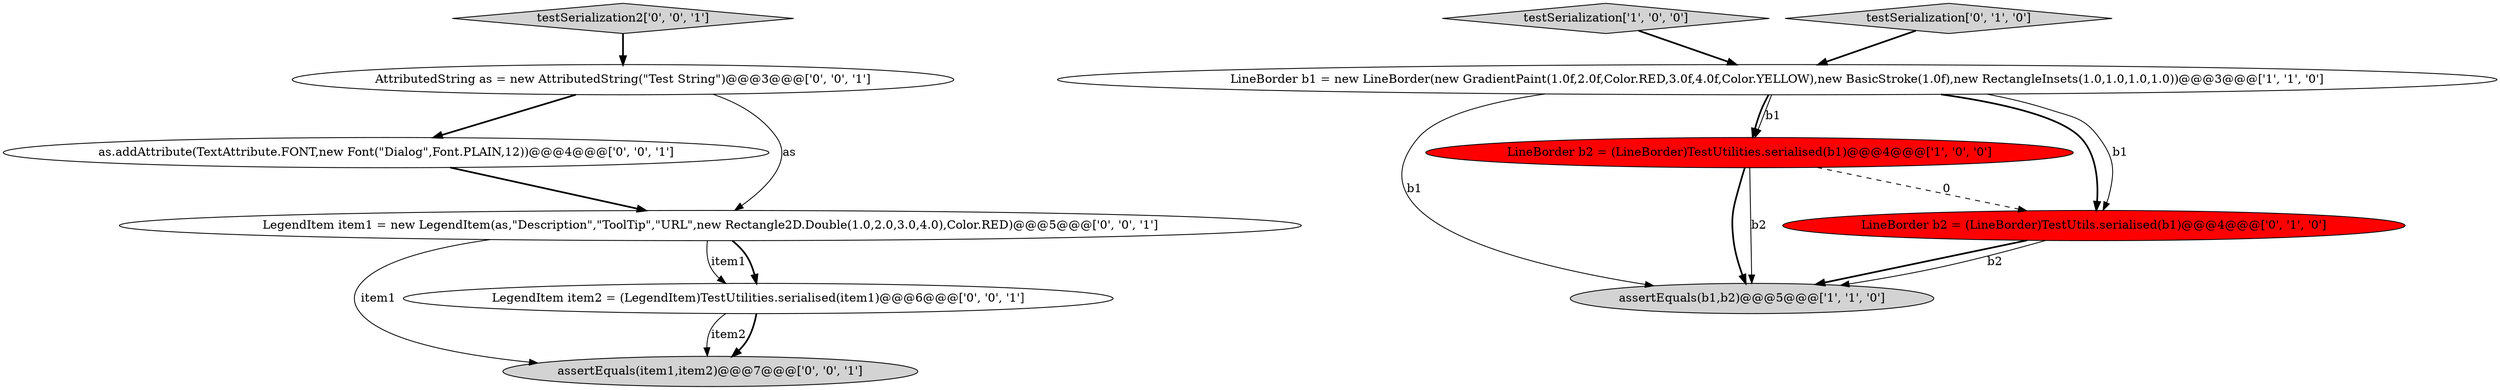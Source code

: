 digraph {
6 [style = filled, label = "assertEquals(item1,item2)@@@7@@@['0', '0', '1']", fillcolor = lightgray, shape = ellipse image = "AAA0AAABBB3BBB"];
3 [style = filled, label = "assertEquals(b1,b2)@@@5@@@['1', '1', '0']", fillcolor = lightgray, shape = ellipse image = "AAA0AAABBB1BBB"];
10 [style = filled, label = "as.addAttribute(TextAttribute.FONT,new Font(\"Dialog\",Font.PLAIN,12))@@@4@@@['0', '0', '1']", fillcolor = white, shape = ellipse image = "AAA0AAABBB3BBB"];
8 [style = filled, label = "testSerialization2['0', '0', '1']", fillcolor = lightgray, shape = diamond image = "AAA0AAABBB3BBB"];
2 [style = filled, label = "testSerialization['1', '0', '0']", fillcolor = lightgray, shape = diamond image = "AAA0AAABBB1BBB"];
0 [style = filled, label = "LineBorder b2 = (LineBorder)TestUtilities.serialised(b1)@@@4@@@['1', '0', '0']", fillcolor = red, shape = ellipse image = "AAA1AAABBB1BBB"];
4 [style = filled, label = "LineBorder b2 = (LineBorder)TestUtils.serialised(b1)@@@4@@@['0', '1', '0']", fillcolor = red, shape = ellipse image = "AAA1AAABBB2BBB"];
5 [style = filled, label = "testSerialization['0', '1', '0']", fillcolor = lightgray, shape = diamond image = "AAA0AAABBB2BBB"];
9 [style = filled, label = "AttributedString as = new AttributedString(\"Test String\")@@@3@@@['0', '0', '1']", fillcolor = white, shape = ellipse image = "AAA0AAABBB3BBB"];
11 [style = filled, label = "LegendItem item1 = new LegendItem(as,\"Description\",\"ToolTip\",\"URL\",new Rectangle2D.Double(1.0,2.0,3.0,4.0),Color.RED)@@@5@@@['0', '0', '1']", fillcolor = white, shape = ellipse image = "AAA0AAABBB3BBB"];
1 [style = filled, label = "LineBorder b1 = new LineBorder(new GradientPaint(1.0f,2.0f,Color.RED,3.0f,4.0f,Color.YELLOW),new BasicStroke(1.0f),new RectangleInsets(1.0,1.0,1.0,1.0))@@@3@@@['1', '1', '0']", fillcolor = white, shape = ellipse image = "AAA0AAABBB1BBB"];
7 [style = filled, label = "LegendItem item2 = (LegendItem)TestUtilities.serialised(item1)@@@6@@@['0', '0', '1']", fillcolor = white, shape = ellipse image = "AAA0AAABBB3BBB"];
11->7 [style = solid, label="item1"];
0->3 [style = bold, label=""];
4->3 [style = bold, label=""];
4->3 [style = solid, label="b2"];
1->4 [style = bold, label=""];
9->11 [style = solid, label="as"];
2->1 [style = bold, label=""];
0->4 [style = dashed, label="0"];
1->0 [style = bold, label=""];
1->0 [style = solid, label="b1"];
9->10 [style = bold, label=""];
1->3 [style = solid, label="b1"];
5->1 [style = bold, label=""];
11->6 [style = solid, label="item1"];
7->6 [style = solid, label="item2"];
7->6 [style = bold, label=""];
8->9 [style = bold, label=""];
0->3 [style = solid, label="b2"];
1->4 [style = solid, label="b1"];
11->7 [style = bold, label=""];
10->11 [style = bold, label=""];
}
